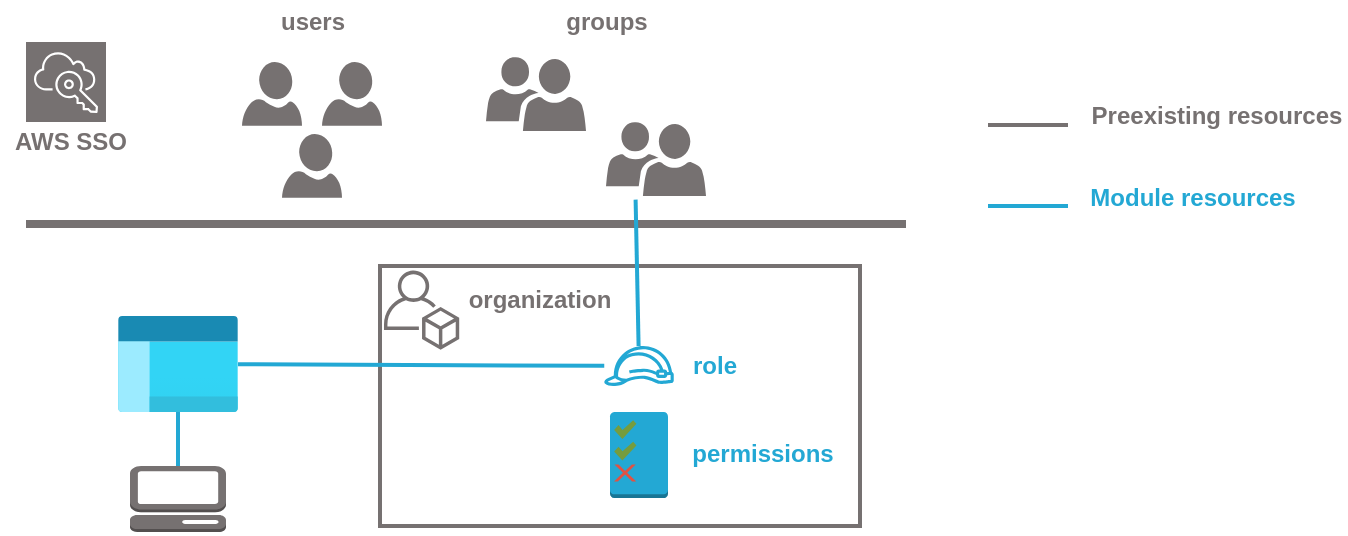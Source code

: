 <mxfile pages="1">
    <diagram id="4aA8682Oxr7YlsX3xrEW" name="Page-1">
        <mxGraphModel dx="808" dy="574" grid="1" gridSize="10" guides="1" tooltips="1" connect="1" arrows="1" fold="1" page="1" pageScale="1" pageWidth="827" pageHeight="1169" math="0" shadow="0">
            <root>
                <mxCell id="0"/>
                <mxCell id="1" parent="0"/>
                <mxCell id="hipz6K3Dw9yNYvxhTo2C-17" value="" style="rounded=0;whiteSpace=wrap;html=1;shadow=0;labelBackgroundColor=none;strokeColor=#767171;strokeWidth=2;fillColor=none;gradientColor=none;fontSize=17;fontColor=#767171;" parent="1" vertex="1">
                    <mxGeometry x="217" y="150" width="240" height="130" as="geometry"/>
                </mxCell>
                <mxCell id="asYjwT--wiLLLTKxJUm1-16" value="" style="endArrow=none;html=1;strokeColor=#767171;fontColor=#767171;fontSize=27;spacing=7;strokeWidth=2;" parent="1" edge="1">
                    <mxGeometry width="50" height="50" relative="1" as="geometry">
                        <mxPoint x="521" y="79.5" as="sourcePoint"/>
                        <mxPoint x="561" y="79.5" as="targetPoint"/>
                    </mxGeometry>
                </mxCell>
                <mxCell id="asYjwT--wiLLLTKxJUm1-17" value="" style="endArrow=none;html=1;strokeColor=#23A8D4;fontColor=#767171;fontSize=27;spacing=7;strokeWidth=2;" parent="1" edge="1">
                    <mxGeometry width="50" height="50" relative="1" as="geometry">
                        <mxPoint x="521" y="120" as="sourcePoint"/>
                        <mxPoint x="561" y="120" as="targetPoint"/>
                    </mxGeometry>
                </mxCell>
                <mxCell id="asYjwT--wiLLLTKxJUm1-18" value="&lt;font style=&quot;font-size: 12px&quot;&gt;Preexisting resources&lt;/font&gt;" style="text;html=1;resizable=0;autosize=1;align=center;verticalAlign=middle;points=[];fillColor=none;strokeColor=none;rounded=0;fontSize=12;fontColor=#767171;fontStyle=1" parent="1" vertex="1">
                    <mxGeometry x="570" y="65" width="130" height="20" as="geometry"/>
                </mxCell>
                <mxCell id="asYjwT--wiLLLTKxJUm1-19" value="&lt;font style=&quot;font-size: 12px&quot;&gt;Module resources&lt;/font&gt;" style="text;html=1;resizable=0;autosize=1;align=center;verticalAlign=middle;points=[];fillColor=none;strokeColor=none;rounded=0;fontSize=12;fontColor=#23A8D4;fontStyle=1" parent="1" vertex="1">
                    <mxGeometry x="568" y="106" width="110" height="20" as="geometry"/>
                </mxCell>
                <mxCell id="hipz6K3Dw9yNYvxhTo2C-2" value="" style="outlineConnect=0;dashed=0;verticalLabelPosition=bottom;verticalAlign=top;align=center;html=1;shape=mxgraph.aws3.permissions_2;fillColor=#23A8D4;gradientColor=none;shadow=0;labelBackgroundColor=none;strokeColor=none;strokeWidth=1;fontSize=17;fontColor=#767171;" parent="1" vertex="1">
                    <mxGeometry x="332" y="223" width="29" height="43" as="geometry"/>
                </mxCell>
                <mxCell id="hipz6K3Dw9yNYvxhTo2C-6" value="" style="aspect=fixed;pointerEvents=1;shadow=0;dashed=0;html=1;strokeColor=none;labelPosition=center;verticalLabelPosition=bottom;verticalAlign=top;align=center;fillColor=#767171;shape=mxgraph.azure.user;labelBackgroundColor=none;fontSize=17;fontColor=#767171;" parent="1" vertex="1">
                    <mxGeometry x="148" y="48" width="30" height="31.91" as="geometry"/>
                </mxCell>
                <mxCell id="hipz6K3Dw9yNYvxhTo2C-7" value="" style="outlineConnect=0;fontColor=#232F3E;gradientColor=none;fillColor=#767171;strokeColor=none;dashed=0;verticalLabelPosition=bottom;verticalAlign=top;align=center;html=1;fontSize=12;fontStyle=0;aspect=fixed;pointerEvents=1;shape=mxgraph.aws4.organizations_account;shadow=0;labelBackgroundColor=none;" parent="1" vertex="1">
                    <mxGeometry x="219" y="152" width="37.6" height="40" as="geometry"/>
                </mxCell>
                <mxCell id="hipz6K3Dw9yNYvxhTo2C-8" value="" style="outlineConnect=0;fontColor=#232F3E;gradientColor=none;gradientDirection=north;fillColor=#767171;strokeColor=#ffffff;dashed=0;verticalLabelPosition=bottom;verticalAlign=top;align=center;html=1;fontSize=12;fontStyle=0;aspect=fixed;shape=mxgraph.aws4.resourceIcon;resIcon=mxgraph.aws4.single_sign_on;shadow=0;labelBackgroundColor=none;" parent="1" vertex="1">
                    <mxGeometry x="40" y="38" width="40" height="40" as="geometry"/>
                </mxCell>
                <mxCell id="hipz6K3Dw9yNYvxhTo2C-9" value="" style="line;strokeWidth=4;html=1;perimeter=backbonePerimeter;points=[];outlineConnect=0;shadow=0;labelBackgroundColor=none;fillColor=#767171;gradientColor=none;fontSize=17;fontColor=#767171;strokeColor=#767171;" parent="1" vertex="1">
                    <mxGeometry x="40" y="124" width="440" height="10" as="geometry"/>
                </mxCell>
                <mxCell id="hipz6K3Dw9yNYvxhTo2C-10" value="&lt;font style=&quot;font-size: 12px&quot;&gt;AWS SSO&lt;/font&gt;" style="text;html=1;resizable=0;autosize=1;align=center;verticalAlign=middle;points=[];fillColor=none;strokeColor=none;rounded=0;fontSize=12;fontColor=#767171;fontStyle=1" parent="1" vertex="1">
                    <mxGeometry x="27" y="78" width="70" height="20" as="geometry"/>
                </mxCell>
                <mxCell id="hipz6K3Dw9yNYvxhTo2C-11" value="" style="aspect=fixed;pointerEvents=1;shadow=0;dashed=0;html=1;strokeColor=none;labelPosition=center;verticalLabelPosition=bottom;verticalAlign=top;align=center;fillColor=#767171;shape=mxgraph.azure.user;labelBackgroundColor=none;fontSize=17;fontColor=#767171;" parent="1" vertex="1">
                    <mxGeometry x="188" y="48" width="30" height="31.91" as="geometry"/>
                </mxCell>
                <mxCell id="hipz6K3Dw9yNYvxhTo2C-12" value="" style="aspect=fixed;pointerEvents=1;shadow=0;dashed=0;html=1;strokeColor=none;labelPosition=center;verticalLabelPosition=bottom;verticalAlign=top;align=center;fillColor=#767171;shape=mxgraph.azure.user;labelBackgroundColor=none;fontSize=17;fontColor=#767171;" parent="1" vertex="1">
                    <mxGeometry x="168" y="84" width="30" height="31.91" as="geometry"/>
                </mxCell>
                <mxCell id="hipz6K3Dw9yNYvxhTo2C-13" value="" style="pointerEvents=1;shadow=0;dashed=0;html=1;strokeColor=none;labelPosition=center;verticalLabelPosition=bottom;verticalAlign=top;align=center;fillColor=#767171;shape=mxgraph.mscae.intune.user_group;labelBackgroundColor=none;fontSize=17;fontColor=#767171;" parent="1" vertex="1">
                    <mxGeometry x="330" y="78" width="50" height="37" as="geometry"/>
                </mxCell>
                <mxCell id="hipz6K3Dw9yNYvxhTo2C-14" value="" style="pointerEvents=1;shadow=0;dashed=0;html=1;strokeColor=none;labelPosition=center;verticalLabelPosition=bottom;verticalAlign=top;align=center;fillColor=#767171;shape=mxgraph.mscae.intune.user_group;labelBackgroundColor=none;fontSize=17;fontColor=#767171;" parent="1" vertex="1">
                    <mxGeometry x="270" y="45.5" width="50" height="37" as="geometry"/>
                </mxCell>
                <mxCell id="hipz6K3Dw9yNYvxhTo2C-15" value="&lt;font style=&quot;font-size: 12px&quot;&gt;users&lt;/font&gt;" style="text;html=1;resizable=0;autosize=1;align=center;verticalAlign=middle;points=[];fillColor=none;strokeColor=none;rounded=0;fontSize=12;fontColor=#767171;fontStyle=1" parent="1" vertex="1">
                    <mxGeometry x="158" y="18" width="50" height="20" as="geometry"/>
                </mxCell>
                <mxCell id="hipz6K3Dw9yNYvxhTo2C-16" value="&lt;font style=&quot;font-size: 12px&quot;&gt;groups&lt;/font&gt;" style="text;html=1;resizable=0;autosize=1;align=center;verticalAlign=middle;points=[];fillColor=none;strokeColor=none;rounded=0;fontSize=12;fontColor=#767171;fontStyle=1" parent="1" vertex="1">
                    <mxGeometry x="305" y="17.5" width="50" height="20" as="geometry"/>
                </mxCell>
                <mxCell id="hipz6K3Dw9yNYvxhTo2C-18" value="organization" style="text;html=1;strokeColor=none;fillColor=none;align=center;verticalAlign=middle;whiteSpace=wrap;rounded=0;shadow=0;labelBackgroundColor=none;fontSize=12;fontColor=#767171;fontStyle=1" parent="1" vertex="1">
                    <mxGeometry x="277" y="157" width="40" height="20" as="geometry"/>
                </mxCell>
                <mxCell id="hipz6K3Dw9yNYvxhTo2C-19" value="" style="outlineConnect=0;fontColor=#232F3E;gradientColor=none;fillColor=#23A8D4;strokeColor=none;dashed=0;verticalLabelPosition=bottom;verticalAlign=top;align=center;html=1;fontSize=12;fontStyle=0;aspect=fixed;pointerEvents=1;shape=mxgraph.aws4.role;shadow=0;labelBackgroundColor=none;" parent="1" vertex="1">
                    <mxGeometry x="329" y="190" width="35" height="20" as="geometry"/>
                </mxCell>
                <mxCell id="hipz6K3Dw9yNYvxhTo2C-22" value="&lt;font style=&quot;font-size: 12px&quot;&gt;role&lt;/font&gt;" style="text;html=1;resizable=0;autosize=1;align=center;verticalAlign=middle;points=[];fillColor=none;strokeColor=none;rounded=0;fontSize=12;fontColor=#23A8D4;fontStyle=1" parent="1" vertex="1">
                    <mxGeometry x="364" y="190" width="40" height="20" as="geometry"/>
                </mxCell>
                <mxCell id="hipz6K3Dw9yNYvxhTo2C-23" value="&lt;font style=&quot;font-size: 12px&quot;&gt;permissions&lt;/font&gt;" style="text;html=1;resizable=0;autosize=1;align=center;verticalAlign=middle;points=[];fillColor=none;strokeColor=none;rounded=0;fontSize=12;fontColor=#23A8D4;fontStyle=1" parent="1" vertex="1">
                    <mxGeometry x="368" y="234" width="80" height="20" as="geometry"/>
                </mxCell>
                <mxCell id="hipz6K3Dw9yNYvxhTo2C-26" value="" style="endArrow=none;html=1;strokeColor=#23A8D4;fontColor=#767171;fontSize=27;spacing=7;strokeWidth=2;exitX=0.296;exitY=1.049;exitDx=0;exitDy=0;exitPerimeter=0;" parent="1" source="hipz6K3Dw9yNYvxhTo2C-13" target="hipz6K3Dw9yNYvxhTo2C-19" edge="1">
                    <mxGeometry width="50" height="50" relative="1" as="geometry">
                        <mxPoint x="545" y="143" as="sourcePoint"/>
                        <mxPoint x="585" y="143" as="targetPoint"/>
                    </mxGeometry>
                </mxCell>
                <mxCell id="hipz6K3Dw9yNYvxhTo2C-27" value="" style="outlineConnect=0;dashed=0;verticalLabelPosition=bottom;verticalAlign=top;align=center;html=1;shape=mxgraph.aws3.management_console;fillColor=#767171;gradientColor=none;shadow=0;labelBackgroundColor=none;strokeColor=#767171;strokeWidth=2;fontSize=12;fontColor=#767171;" parent="1" vertex="1">
                    <mxGeometry x="92" y="250" width="48" height="33" as="geometry"/>
                </mxCell>
                <mxCell id="hipz6K3Dw9yNYvxhTo2C-28" value="" style="endArrow=none;html=1;strokeColor=#23A8D4;fontColor=#767171;fontSize=27;spacing=7;strokeWidth=2;" parent="1" source="6" target="hipz6K3Dw9yNYvxhTo2C-19" edge="1">
                    <mxGeometry width="50" height="50" relative="1" as="geometry">
                        <mxPoint x="354.8" y="126.813" as="sourcePoint"/>
                        <mxPoint x="356.296" y="200.03" as="targetPoint"/>
                    </mxGeometry>
                </mxCell>
                <mxCell id="hipz6K3Dw9yNYvxhTo2C-29" value="" style="endArrow=none;html=1;strokeColor=#23A8D4;fontColor=#767171;fontSize=27;spacing=7;strokeWidth=2;exitX=0.5;exitY=0;exitDx=0;exitDy=0;exitPerimeter=0;" parent="1" source="hipz6K3Dw9yNYvxhTo2C-27" target="6" edge="1">
                    <mxGeometry width="50" height="50" relative="1" as="geometry">
                        <mxPoint x="145" y="210" as="sourcePoint"/>
                        <mxPoint x="339" y="210" as="targetPoint"/>
                    </mxGeometry>
                </mxCell>
                <mxCell id="6" value="" style="aspect=fixed;html=1;points=[];align=center;image;fontSize=12;image=img/lib/azure2/general/Management_Portal.svg;labelBackgroundColor=none;fontColor=none;strokeColor=#23A8D4;fillColor=#23A8D4;" vertex="1" parent="1">
                    <mxGeometry x="86" y="175" width="60" height="48" as="geometry"/>
                </mxCell>
            </root>
        </mxGraphModel>
    </diagram>
</mxfile>